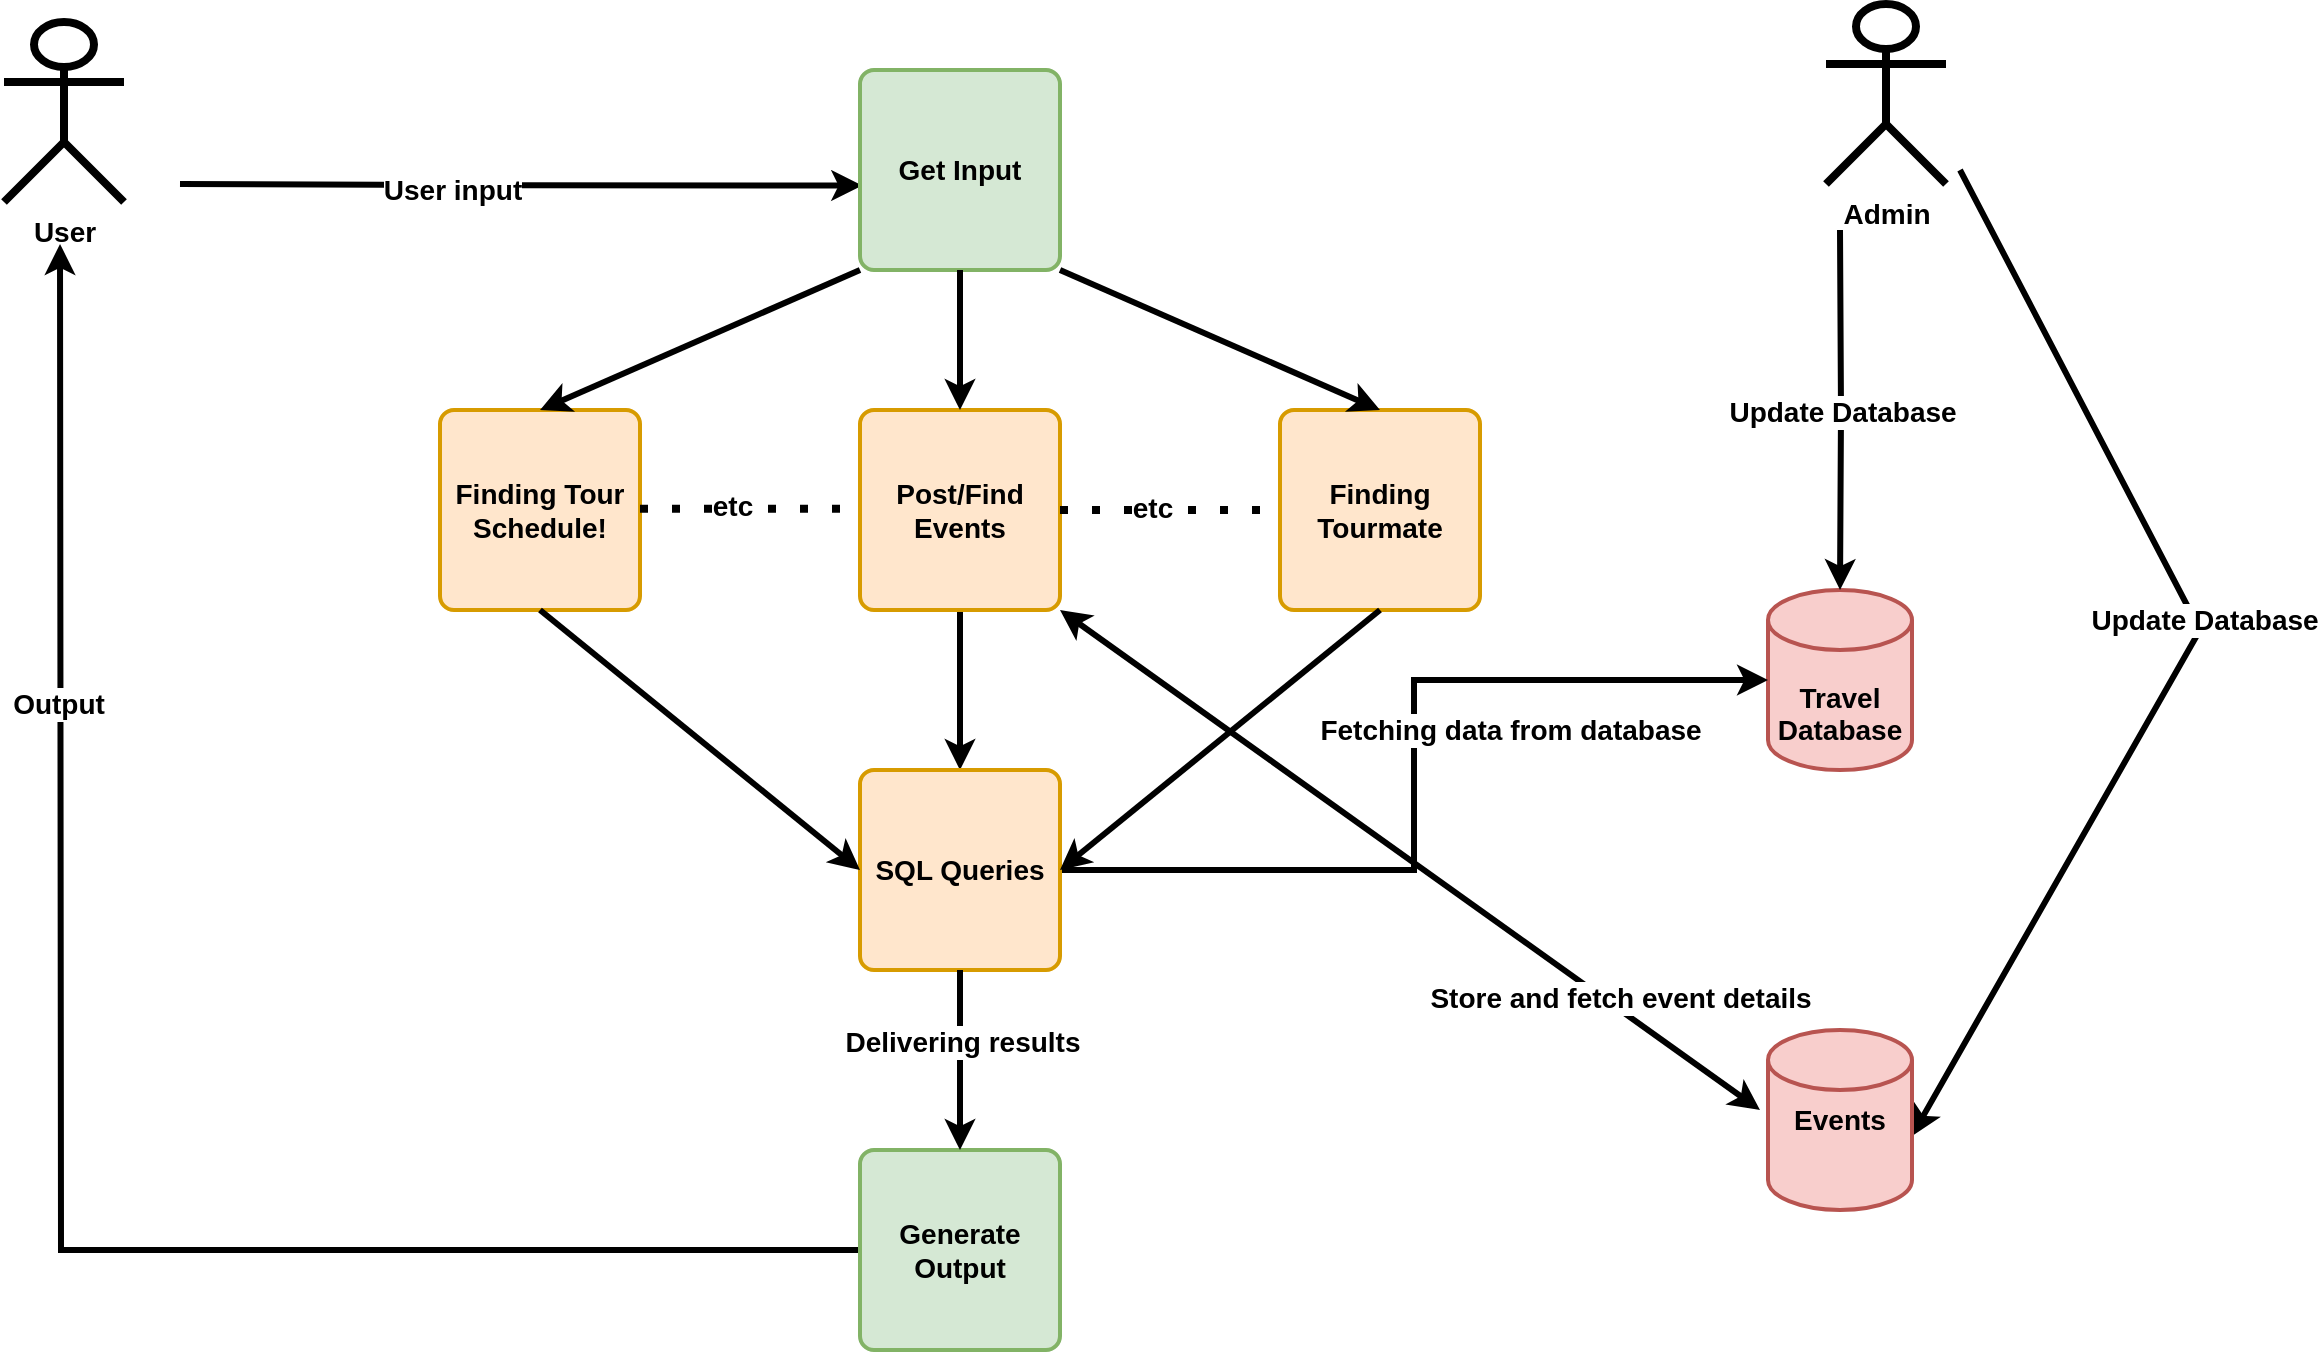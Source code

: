 <mxfile version="18.1.1" type="github">
  <diagram id="eAoMftN8fxg14D9AwdYH" name="Page-1">
    <mxGraphModel dx="2523" dy="934" grid="1" gridSize="10" guides="1" tooltips="1" connect="1" arrows="1" fold="1" page="1" pageScale="1" pageWidth="850" pageHeight="1100" math="0" shadow="0">
      <root>
        <mxCell id="0" />
        <mxCell id="1" parent="0" />
        <mxCell id="TBOhOPIbtPdTFM1R8Poz-24" style="edgeStyle=orthogonalEdgeStyle;rounded=0;orthogonalLoop=1;jettySize=auto;html=1;entryX=0.011;entryY=0.578;entryDx=0;entryDy=0;entryPerimeter=0;fontSize=14;strokeWidth=3;" parent="1" target="TBOhOPIbtPdTFM1R8Poz-14" edge="1">
          <mxGeometry relative="1" as="geometry">
            <mxPoint x="-110.0" y="257.059" as="sourcePoint" />
          </mxGeometry>
        </mxCell>
        <mxCell id="TBOhOPIbtPdTFM1R8Poz-46" value="&lt;b&gt;User input&lt;/b&gt;" style="edgeLabel;html=1;align=center;verticalAlign=middle;resizable=0;points=[];fontSize=14;" parent="TBOhOPIbtPdTFM1R8Poz-24" vertex="1" connectable="0">
          <mxGeometry x="-0.204" y="-2" relative="1" as="geometry">
            <mxPoint as="offset" />
          </mxGeometry>
        </mxCell>
        <mxCell id="TBOhOPIbtPdTFM1R8Poz-14" value="&lt;b&gt;Get Input&lt;/b&gt;" style="rounded=1;whiteSpace=wrap;html=1;absoluteArcSize=1;arcSize=14;strokeWidth=2;fontSize=14;fillColor=#d5e8d4;strokeColor=#82b366;" parent="1" vertex="1">
          <mxGeometry x="230" y="200" width="100" height="100" as="geometry" />
        </mxCell>
        <mxCell id="TBOhOPIbtPdTFM1R8Poz-15" value="&lt;b&gt;&lt;br&gt;&lt;br&gt;Travel&lt;br&gt;Database&lt;/b&gt;" style="strokeWidth=2;html=1;shape=mxgraph.flowchart.database;whiteSpace=wrap;fontSize=14;fillColor=#f8cecc;strokeColor=#b85450;" parent="1" vertex="1">
          <mxGeometry x="684" y="460" width="72" height="90" as="geometry" />
        </mxCell>
        <mxCell id="TBOhOPIbtPdTFM1R8Poz-16" value="&lt;b&gt;Finding Tour Schedule!&lt;/b&gt;" style="rounded=1;whiteSpace=wrap;html=1;absoluteArcSize=1;arcSize=14;strokeWidth=2;fontSize=14;fillColor=#ffe6cc;strokeColor=#d79b00;" parent="1" vertex="1">
          <mxGeometry x="20" y="370" width="100" height="100" as="geometry" />
        </mxCell>
        <mxCell id="TBOhOPIbtPdTFM1R8Poz-25" value="&lt;b&gt;Update Database&lt;/b&gt;" style="edgeStyle=orthogonalEdgeStyle;rounded=0;orthogonalLoop=1;jettySize=auto;html=1;exitX=0.5;exitY=1;exitDx=0;exitDy=0;entryX=0.5;entryY=0;entryDx=0;entryDy=0;entryPerimeter=0;fontSize=14;strokeWidth=3;" parent="1" target="TBOhOPIbtPdTFM1R8Poz-15" edge="1">
          <mxGeometry relative="1" as="geometry">
            <mxPoint x="720.0" y="280.0" as="sourcePoint" />
          </mxGeometry>
        </mxCell>
        <mxCell id="TBOhOPIbtPdTFM1R8Poz-31" style="edgeStyle=orthogonalEdgeStyle;rounded=0;orthogonalLoop=1;jettySize=auto;html=1;exitX=0.5;exitY=1;exitDx=0;exitDy=0;entryX=0.5;entryY=0;entryDx=0;entryDy=0;fontSize=14;strokeWidth=3;" parent="1" source="TBOhOPIbtPdTFM1R8Poz-20" target="TBOhOPIbtPdTFM1R8Poz-22" edge="1">
          <mxGeometry relative="1" as="geometry" />
        </mxCell>
        <mxCell id="TBOhOPIbtPdTFM1R8Poz-20" value="&lt;b&gt;Post/Find Events&lt;/b&gt;" style="rounded=1;whiteSpace=wrap;html=1;absoluteArcSize=1;arcSize=14;strokeWidth=2;fontSize=14;fillColor=#ffe6cc;strokeColor=#d79b00;" parent="1" vertex="1">
          <mxGeometry x="230" y="370" width="100" height="100" as="geometry" />
        </mxCell>
        <mxCell id="TBOhOPIbtPdTFM1R8Poz-21" value="&lt;b&gt;Finding Tourmate&lt;/b&gt;" style="rounded=1;whiteSpace=wrap;html=1;absoluteArcSize=1;arcSize=14;strokeWidth=2;fontSize=14;fillColor=#ffe6cc;strokeColor=#d79b00;" parent="1" vertex="1">
          <mxGeometry x="440" y="370" width="100" height="100" as="geometry" />
        </mxCell>
        <mxCell id="tRyJW_B8rtcfebcyQEzG-2" style="edgeStyle=orthogonalEdgeStyle;rounded=0;orthogonalLoop=1;jettySize=auto;html=1;exitX=1;exitY=0.5;exitDx=0;exitDy=0;entryX=0;entryY=0.5;entryDx=0;entryDy=0;entryPerimeter=0;strokeWidth=3;" edge="1" parent="1" source="TBOhOPIbtPdTFM1R8Poz-22" target="TBOhOPIbtPdTFM1R8Poz-15">
          <mxGeometry relative="1" as="geometry" />
        </mxCell>
        <mxCell id="tRyJW_B8rtcfebcyQEzG-3" value="&lt;b&gt;&lt;font style=&quot;font-size: 14px;&quot;&gt;Fetching data from database&lt;/font&gt;&lt;/b&gt;" style="edgeLabel;html=1;align=center;verticalAlign=middle;resizable=0;points=[];" vertex="1" connectable="0" parent="tRyJW_B8rtcfebcyQEzG-2">
          <mxGeometry x="0.455" y="-2" relative="1" as="geometry">
            <mxPoint x="-7" y="23" as="offset" />
          </mxGeometry>
        </mxCell>
        <mxCell id="TBOhOPIbtPdTFM1R8Poz-22" value="&lt;b&gt;SQL Queries&lt;/b&gt;" style="rounded=1;whiteSpace=wrap;html=1;absoluteArcSize=1;arcSize=14;strokeWidth=2;fontSize=14;fillColor=#ffe6cc;strokeColor=#d79b00;" parent="1" vertex="1">
          <mxGeometry x="230" y="550" width="100" height="100" as="geometry" />
        </mxCell>
        <mxCell id="TBOhOPIbtPdTFM1R8Poz-33" style="edgeStyle=orthogonalEdgeStyle;rounded=0;orthogonalLoop=1;jettySize=auto;html=1;exitX=0;exitY=0.5;exitDx=0;exitDy=0;entryX=0.5;entryY=1;entryDx=0;entryDy=0;fontSize=14;strokeWidth=3;" parent="1" source="TBOhOPIbtPdTFM1R8Poz-23" edge="1">
          <mxGeometry relative="1" as="geometry">
            <mxPoint x="-170" y="287" as="targetPoint" />
          </mxGeometry>
        </mxCell>
        <mxCell id="TBOhOPIbtPdTFM1R8Poz-45" value="&lt;b&gt;Output&lt;/b&gt;" style="edgeLabel;html=1;align=center;verticalAlign=middle;resizable=0;points=[];fontSize=14;" parent="TBOhOPIbtPdTFM1R8Poz-33" vertex="1" connectable="0">
          <mxGeometry x="0.49" y="1" relative="1" as="geometry">
            <mxPoint as="offset" />
          </mxGeometry>
        </mxCell>
        <mxCell id="TBOhOPIbtPdTFM1R8Poz-23" value="&lt;b&gt;Generate Output&lt;/b&gt;" style="rounded=1;whiteSpace=wrap;html=1;absoluteArcSize=1;arcSize=14;strokeWidth=2;fontSize=14;fillColor=#d5e8d4;strokeColor=#82b366;" parent="1" vertex="1">
          <mxGeometry x="230" y="740" width="100" height="100" as="geometry" />
        </mxCell>
        <mxCell id="TBOhOPIbtPdTFM1R8Poz-27" value="" style="endArrow=classic;html=1;rounded=0;fontSize=14;entryX=0.5;entryY=0;entryDx=0;entryDy=0;exitX=0;exitY=1;exitDx=0;exitDy=0;strokeWidth=3;" parent="1" source="TBOhOPIbtPdTFM1R8Poz-14" target="TBOhOPIbtPdTFM1R8Poz-16" edge="1">
          <mxGeometry width="50" height="50" relative="1" as="geometry">
            <mxPoint x="200" y="310" as="sourcePoint" />
            <mxPoint x="170" y="300" as="targetPoint" />
          </mxGeometry>
        </mxCell>
        <mxCell id="TBOhOPIbtPdTFM1R8Poz-29" value="" style="endArrow=classic;html=1;rounded=0;fontSize=14;exitX=0.5;exitY=1;exitDx=0;exitDy=0;entryX=0.5;entryY=0;entryDx=0;entryDy=0;strokeWidth=3;" parent="1" source="TBOhOPIbtPdTFM1R8Poz-14" target="TBOhOPIbtPdTFM1R8Poz-20" edge="1">
          <mxGeometry width="50" height="50" relative="1" as="geometry">
            <mxPoint x="290" y="337" as="sourcePoint" />
            <mxPoint x="340" y="287" as="targetPoint" />
          </mxGeometry>
        </mxCell>
        <mxCell id="TBOhOPIbtPdTFM1R8Poz-30" value="" style="endArrow=classic;html=1;rounded=0;fontSize=14;exitX=1;exitY=1;exitDx=0;exitDy=0;entryX=0.5;entryY=0;entryDx=0;entryDy=0;strokeWidth=3;" parent="1" source="TBOhOPIbtPdTFM1R8Poz-14" target="TBOhOPIbtPdTFM1R8Poz-21" edge="1">
          <mxGeometry width="50" height="50" relative="1" as="geometry">
            <mxPoint x="390" y="310" as="sourcePoint" />
            <mxPoint x="440" y="260" as="targetPoint" />
          </mxGeometry>
        </mxCell>
        <mxCell id="TBOhOPIbtPdTFM1R8Poz-36" value="" style="endArrow=classic;startArrow=classic;html=1;rounded=0;fontSize=14;exitX=1;exitY=1;exitDx=0;exitDy=0;entryX=0.1;entryY=0;entryDx=0;entryDy=0;entryPerimeter=0;strokeWidth=3;" parent="1" source="TBOhOPIbtPdTFM1R8Poz-20" edge="1">
          <mxGeometry width="50" height="50" relative="1" as="geometry">
            <mxPoint x="420" y="560" as="sourcePoint" />
            <mxPoint x="680.0" y="720.0" as="targetPoint" />
          </mxGeometry>
        </mxCell>
        <mxCell id="TBOhOPIbtPdTFM1R8Poz-48" value="&lt;b&gt;Store and fetch event details&lt;/b&gt;" style="edgeLabel;html=1;align=center;verticalAlign=middle;resizable=0;points=[];fontSize=14;" parent="TBOhOPIbtPdTFM1R8Poz-36" vertex="1" connectable="0">
          <mxGeometry x="0.217" relative="1" as="geometry">
            <mxPoint x="67" y="42" as="offset" />
          </mxGeometry>
        </mxCell>
        <mxCell id="TBOhOPIbtPdTFM1R8Poz-38" value="" style="endArrow=classic;html=1;rounded=0;fontSize=14;entryX=0.998;entryY=0.59;entryDx=0;entryDy=0;entryPerimeter=0;strokeWidth=3;" parent="1" target="tRyJW_B8rtcfebcyQEzG-1" edge="1">
          <mxGeometry width="50" height="50" relative="1" as="geometry">
            <mxPoint x="780" y="250" as="sourcePoint" />
            <mxPoint x="763" y="750.0" as="targetPoint" />
            <Array as="points">
              <mxPoint x="900" y="480" />
            </Array>
          </mxGeometry>
        </mxCell>
        <mxCell id="TBOhOPIbtPdTFM1R8Poz-54" value="&lt;b&gt;Update Database&lt;/b&gt;" style="edgeLabel;html=1;align=center;verticalAlign=middle;resizable=0;points=[];fontSize=14;" parent="TBOhOPIbtPdTFM1R8Poz-38" vertex="1" connectable="0">
          <mxGeometry x="0.004" y="1" relative="1" as="geometry">
            <mxPoint x="9" y="-21" as="offset" />
          </mxGeometry>
        </mxCell>
        <mxCell id="TBOhOPIbtPdTFM1R8Poz-43" value="" style="endArrow=classic;html=1;rounded=0;fontSize=14;exitX=0.5;exitY=1;exitDx=0;exitDy=0;entryX=0;entryY=0.5;entryDx=0;entryDy=0;strokeWidth=3;" parent="1" source="TBOhOPIbtPdTFM1R8Poz-16" target="TBOhOPIbtPdTFM1R8Poz-22" edge="1">
          <mxGeometry width="50" height="50" relative="1" as="geometry">
            <mxPoint x="80" y="590" as="sourcePoint" />
            <mxPoint x="130" y="540" as="targetPoint" />
          </mxGeometry>
        </mxCell>
        <mxCell id="TBOhOPIbtPdTFM1R8Poz-44" value="" style="endArrow=classic;html=1;rounded=0;fontSize=14;entryX=1;entryY=0.5;entryDx=0;entryDy=0;strokeWidth=3;" parent="1" target="TBOhOPIbtPdTFM1R8Poz-22" edge="1">
          <mxGeometry width="50" height="50" relative="1" as="geometry">
            <mxPoint x="490" y="470" as="sourcePoint" />
            <mxPoint x="540" y="420" as="targetPoint" />
          </mxGeometry>
        </mxCell>
        <mxCell id="TBOhOPIbtPdTFM1R8Poz-50" value="" style="endArrow=none;dashed=1;html=1;dashPattern=1 3;strokeWidth=4;rounded=0;fontSize=14;exitX=1;exitY=0.5;exitDx=0;exitDy=0;entryX=0;entryY=0.5;entryDx=0;entryDy=0;" parent="1" source="TBOhOPIbtPdTFM1R8Poz-20" target="TBOhOPIbtPdTFM1R8Poz-21" edge="1">
          <mxGeometry width="50" height="50" relative="1" as="geometry">
            <mxPoint x="345" y="419.41" as="sourcePoint" />
            <mxPoint x="425" y="419.41" as="targetPoint" />
          </mxGeometry>
        </mxCell>
        <mxCell id="TBOhOPIbtPdTFM1R8Poz-53" value="&lt;b&gt;etc&lt;/b&gt;" style="edgeLabel;html=1;align=center;verticalAlign=middle;resizable=0;points=[];fontSize=14;" parent="TBOhOPIbtPdTFM1R8Poz-50" vertex="1" connectable="0">
          <mxGeometry x="-0.166" y="1" relative="1" as="geometry">
            <mxPoint as="offset" />
          </mxGeometry>
        </mxCell>
        <mxCell id="TBOhOPIbtPdTFM1R8Poz-51" value="" style="endArrow=none;dashed=1;html=1;dashPattern=1 3;strokeWidth=4;rounded=0;fontSize=14;exitX=1;exitY=0.5;exitDx=0;exitDy=0;entryX=0;entryY=0.5;entryDx=0;entryDy=0;jumpSize=10;" parent="1" edge="1">
          <mxGeometry width="50" height="50" relative="1" as="geometry">
            <mxPoint x="120.0" y="419.41" as="sourcePoint" />
            <mxPoint x="230.0" y="419.41" as="targetPoint" />
          </mxGeometry>
        </mxCell>
        <mxCell id="TBOhOPIbtPdTFM1R8Poz-52" value="&lt;b&gt;etc&lt;/b&gt;" style="edgeLabel;html=1;align=center;verticalAlign=middle;resizable=0;points=[];fontSize=14;" parent="TBOhOPIbtPdTFM1R8Poz-51" vertex="1" connectable="0">
          <mxGeometry x="-0.171" y="2" relative="1" as="geometry">
            <mxPoint as="offset" />
          </mxGeometry>
        </mxCell>
        <mxCell id="TBOhOPIbtPdTFM1R8Poz-69" style="edgeStyle=orthogonalEdgeStyle;rounded=0;jumpSize=10;orthogonalLoop=1;jettySize=auto;html=1;exitX=0.5;exitY=1;exitDx=0;exitDy=0;entryX=0.5;entryY=0;entryDx=0;entryDy=0;fontSize=14;strokeWidth=3;" parent="1" source="TBOhOPIbtPdTFM1R8Poz-22" target="TBOhOPIbtPdTFM1R8Poz-23" edge="1">
          <mxGeometry relative="1" as="geometry">
            <mxPoint x="280.0" y="830.0" as="sourcePoint" />
          </mxGeometry>
        </mxCell>
        <mxCell id="TBOhOPIbtPdTFM1R8Poz-71" value="&lt;b&gt;Delivering results&lt;br&gt;&lt;/b&gt;" style="edgeLabel;html=1;align=center;verticalAlign=middle;resizable=0;points=[];fontSize=14;" parent="TBOhOPIbtPdTFM1R8Poz-69" vertex="1" connectable="0">
          <mxGeometry x="-0.209" y="1" relative="1" as="geometry">
            <mxPoint as="offset" />
          </mxGeometry>
        </mxCell>
        <mxCell id="tRyJW_B8rtcfebcyQEzG-1" value="&lt;b&gt;Events&lt;/b&gt;" style="strokeWidth=2;html=1;shape=mxgraph.flowchart.database;whiteSpace=wrap;fontSize=14;fillColor=#f8cecc;strokeColor=#b85450;" vertex="1" parent="1">
          <mxGeometry x="684" y="680" width="72" height="90" as="geometry" />
        </mxCell>
        <mxCell id="tRyJW_B8rtcfebcyQEzG-4" value="&lt;b&gt;User&lt;/b&gt;" style="shape=umlActor;verticalLabelPosition=bottom;verticalAlign=top;html=1;fontSize=14;strokeWidth=4;" vertex="1" parent="1">
          <mxGeometry x="-198" y="176" width="60" height="90" as="geometry" />
        </mxCell>
        <mxCell id="tRyJW_B8rtcfebcyQEzG-7" value="&lt;b&gt;Admin&lt;/b&gt;" style="shape=umlActor;verticalLabelPosition=bottom;verticalAlign=top;html=1;fontSize=14;strokeWidth=4;" vertex="1" parent="1">
          <mxGeometry x="713" y="167" width="60" height="90" as="geometry" />
        </mxCell>
      </root>
    </mxGraphModel>
  </diagram>
</mxfile>
